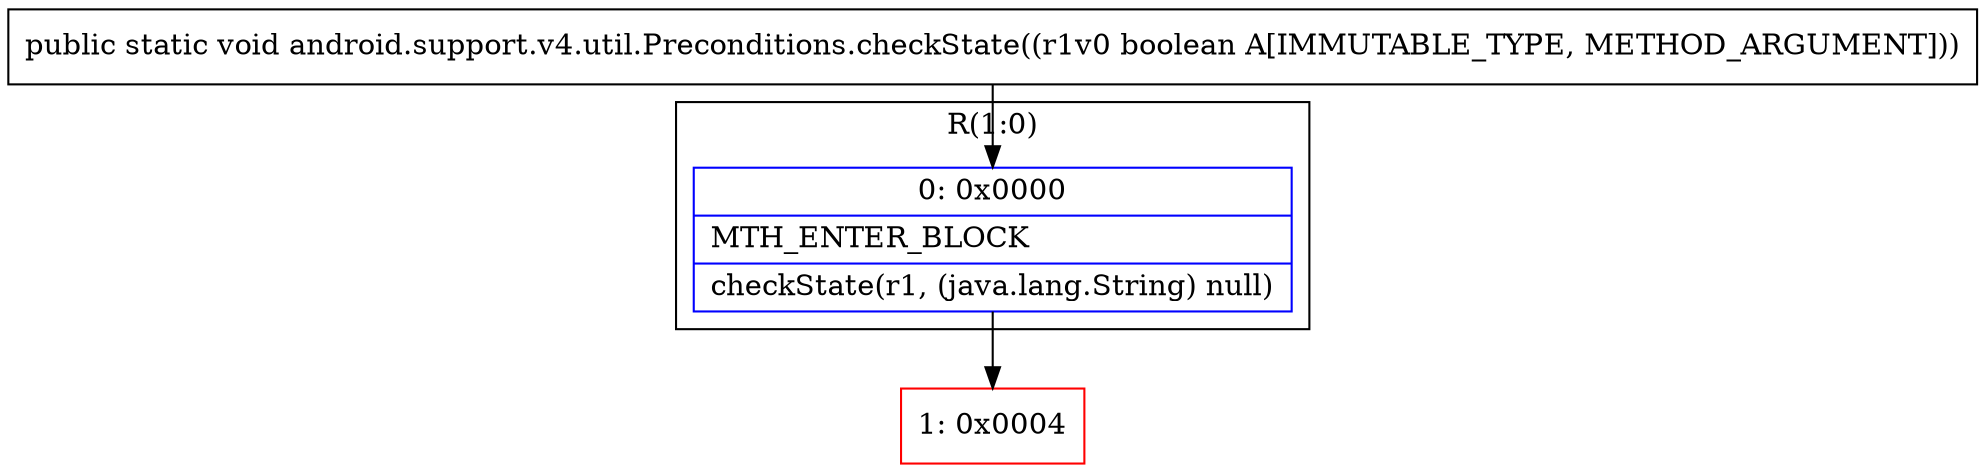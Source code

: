 digraph "CFG forandroid.support.v4.util.Preconditions.checkState(Z)V" {
subgraph cluster_Region_1589304530 {
label = "R(1:0)";
node [shape=record,color=blue];
Node_0 [shape=record,label="{0\:\ 0x0000|MTH_ENTER_BLOCK\l|checkState(r1, (java.lang.String) null)\l}"];
}
Node_1 [shape=record,color=red,label="{1\:\ 0x0004}"];
MethodNode[shape=record,label="{public static void android.support.v4.util.Preconditions.checkState((r1v0 boolean A[IMMUTABLE_TYPE, METHOD_ARGUMENT])) }"];
MethodNode -> Node_0;
Node_0 -> Node_1;
}

